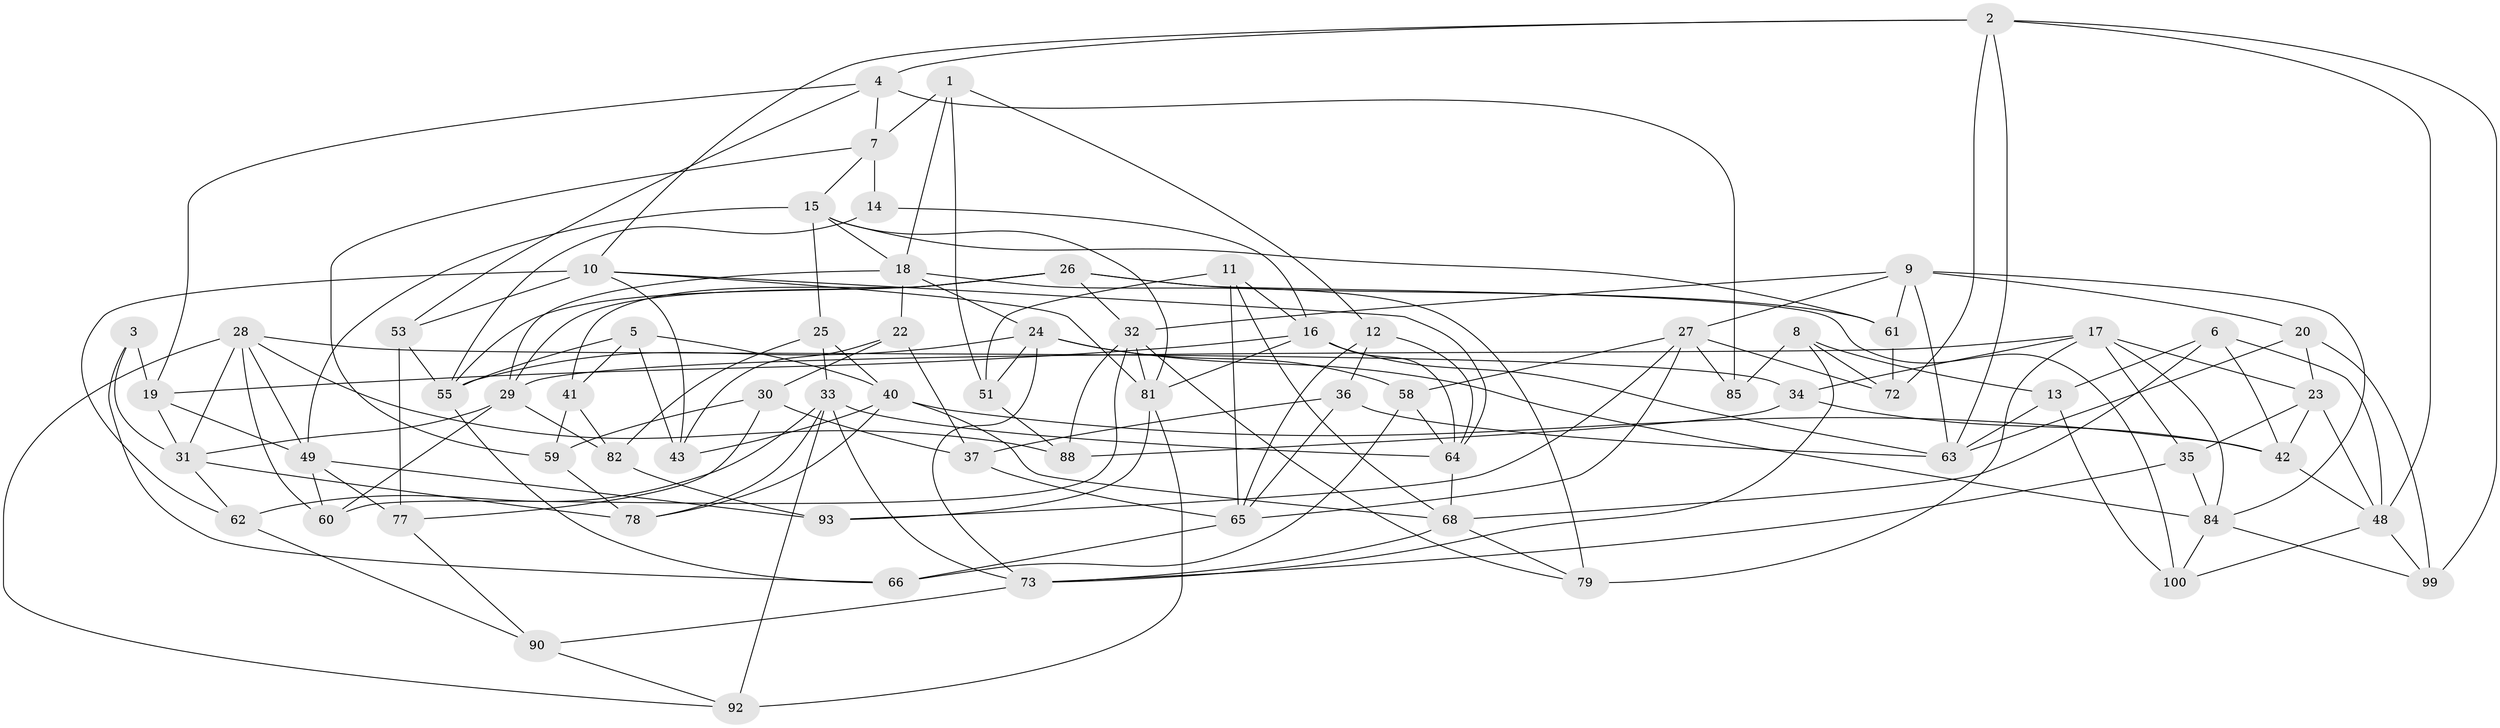 // Generated by graph-tools (version 1.1) at 2025/24/03/03/25 07:24:26]
// undirected, 70 vertices, 167 edges
graph export_dot {
graph [start="1"]
  node [color=gray90,style=filled];
  1;
  2 [super="+80"];
  3;
  4 [super="+46"];
  5;
  6;
  7 [super="+74"];
  8;
  9 [super="+21"];
  10 [super="+52"];
  11;
  12;
  13;
  14;
  15 [super="+97"];
  16 [super="+91"];
  17 [super="+39"];
  18 [super="+45"];
  19 [super="+94"];
  20;
  22;
  23 [super="+44"];
  24 [super="+76"];
  25;
  26 [super="+50"];
  27 [super="+54"];
  28 [super="+96"];
  29 [super="+38"];
  30;
  31 [super="+57"];
  32 [super="+86"];
  33 [super="+56"];
  34;
  35;
  36;
  37;
  40 [super="+69"];
  41;
  42 [super="+47"];
  43;
  48 [super="+95"];
  49 [super="+70"];
  51;
  53;
  55 [super="+89"];
  58;
  59;
  60;
  61;
  62;
  63 [super="+67"];
  64 [super="+98"];
  65 [super="+101"];
  66;
  68 [super="+71"];
  72;
  73 [super="+75"];
  77;
  78;
  79;
  81 [super="+83"];
  82;
  84 [super="+87"];
  85;
  88;
  90;
  92;
  93;
  99;
  100;
  1 -- 12;
  1 -- 51;
  1 -- 7;
  1 -- 18;
  2 -- 72;
  2 -- 10;
  2 -- 99;
  2 -- 63;
  2 -- 4;
  2 -- 48;
  3 -- 66;
  3 -- 19 [weight=2];
  3 -- 31;
  4 -- 7;
  4 -- 53;
  4 -- 85 [weight=2];
  4 -- 19;
  5 -- 41;
  5 -- 40;
  5 -- 43;
  5 -- 55;
  6 -- 48;
  6 -- 13;
  6 -- 68;
  6 -- 42;
  7 -- 14 [weight=2];
  7 -- 59;
  7 -- 15;
  8 -- 13;
  8 -- 85;
  8 -- 72;
  8 -- 73;
  9 -- 61;
  9 -- 20;
  9 -- 63;
  9 -- 84;
  9 -- 27;
  9 -- 32;
  10 -- 43;
  10 -- 53;
  10 -- 64;
  10 -- 81;
  10 -- 62;
  11 -- 51;
  11 -- 68;
  11 -- 65;
  11 -- 16;
  12 -- 36;
  12 -- 65;
  12 -- 64;
  13 -- 100;
  13 -- 63;
  14 -- 16;
  14 -- 55;
  15 -- 61;
  15 -- 49;
  15 -- 81;
  15 -- 25;
  15 -- 18;
  16 -- 63;
  16 -- 81;
  16 -- 19;
  16 -- 64;
  17 -- 84;
  17 -- 79;
  17 -- 23;
  17 -- 34;
  17 -- 35;
  17 -- 29;
  18 -- 79;
  18 -- 24;
  18 -- 29;
  18 -- 22;
  19 -- 31;
  19 -- 49;
  20 -- 63;
  20 -- 23;
  20 -- 99;
  22 -- 43;
  22 -- 37;
  22 -- 30;
  23 -- 35;
  23 -- 42 [weight=2];
  23 -- 48;
  24 -- 58;
  24 -- 84;
  24 -- 55;
  24 -- 73;
  24 -- 51;
  25 -- 82;
  25 -- 33;
  25 -- 40;
  26 -- 100;
  26 -- 61;
  26 -- 29;
  26 -- 41;
  26 -- 55;
  26 -- 32;
  27 -- 93;
  27 -- 58;
  27 -- 65;
  27 -- 72;
  27 -- 85;
  28 -- 60;
  28 -- 92;
  28 -- 49;
  28 -- 88;
  28 -- 34;
  28 -- 31;
  29 -- 60;
  29 -- 31;
  29 -- 82;
  30 -- 37;
  30 -- 59;
  30 -- 77;
  31 -- 62;
  31 -- 78;
  32 -- 60;
  32 -- 79;
  32 -- 81;
  32 -- 88;
  33 -- 78;
  33 -- 92;
  33 -- 64;
  33 -- 73;
  33 -- 62;
  34 -- 88;
  34 -- 42;
  35 -- 73;
  35 -- 84;
  36 -- 65;
  36 -- 37;
  36 -- 63;
  37 -- 65;
  40 -- 78;
  40 -- 42;
  40 -- 43;
  40 -- 68;
  41 -- 82;
  41 -- 59;
  42 -- 48;
  48 -- 100;
  48 -- 99;
  49 -- 77;
  49 -- 60;
  49 -- 93;
  51 -- 88;
  53 -- 77;
  53 -- 55;
  55 -- 66;
  58 -- 64;
  58 -- 66;
  59 -- 78;
  61 -- 72;
  62 -- 90;
  64 -- 68;
  65 -- 66;
  68 -- 79;
  68 -- 73;
  73 -- 90;
  77 -- 90;
  81 -- 92;
  81 -- 93;
  82 -- 93;
  84 -- 99;
  84 -- 100;
  90 -- 92;
}
